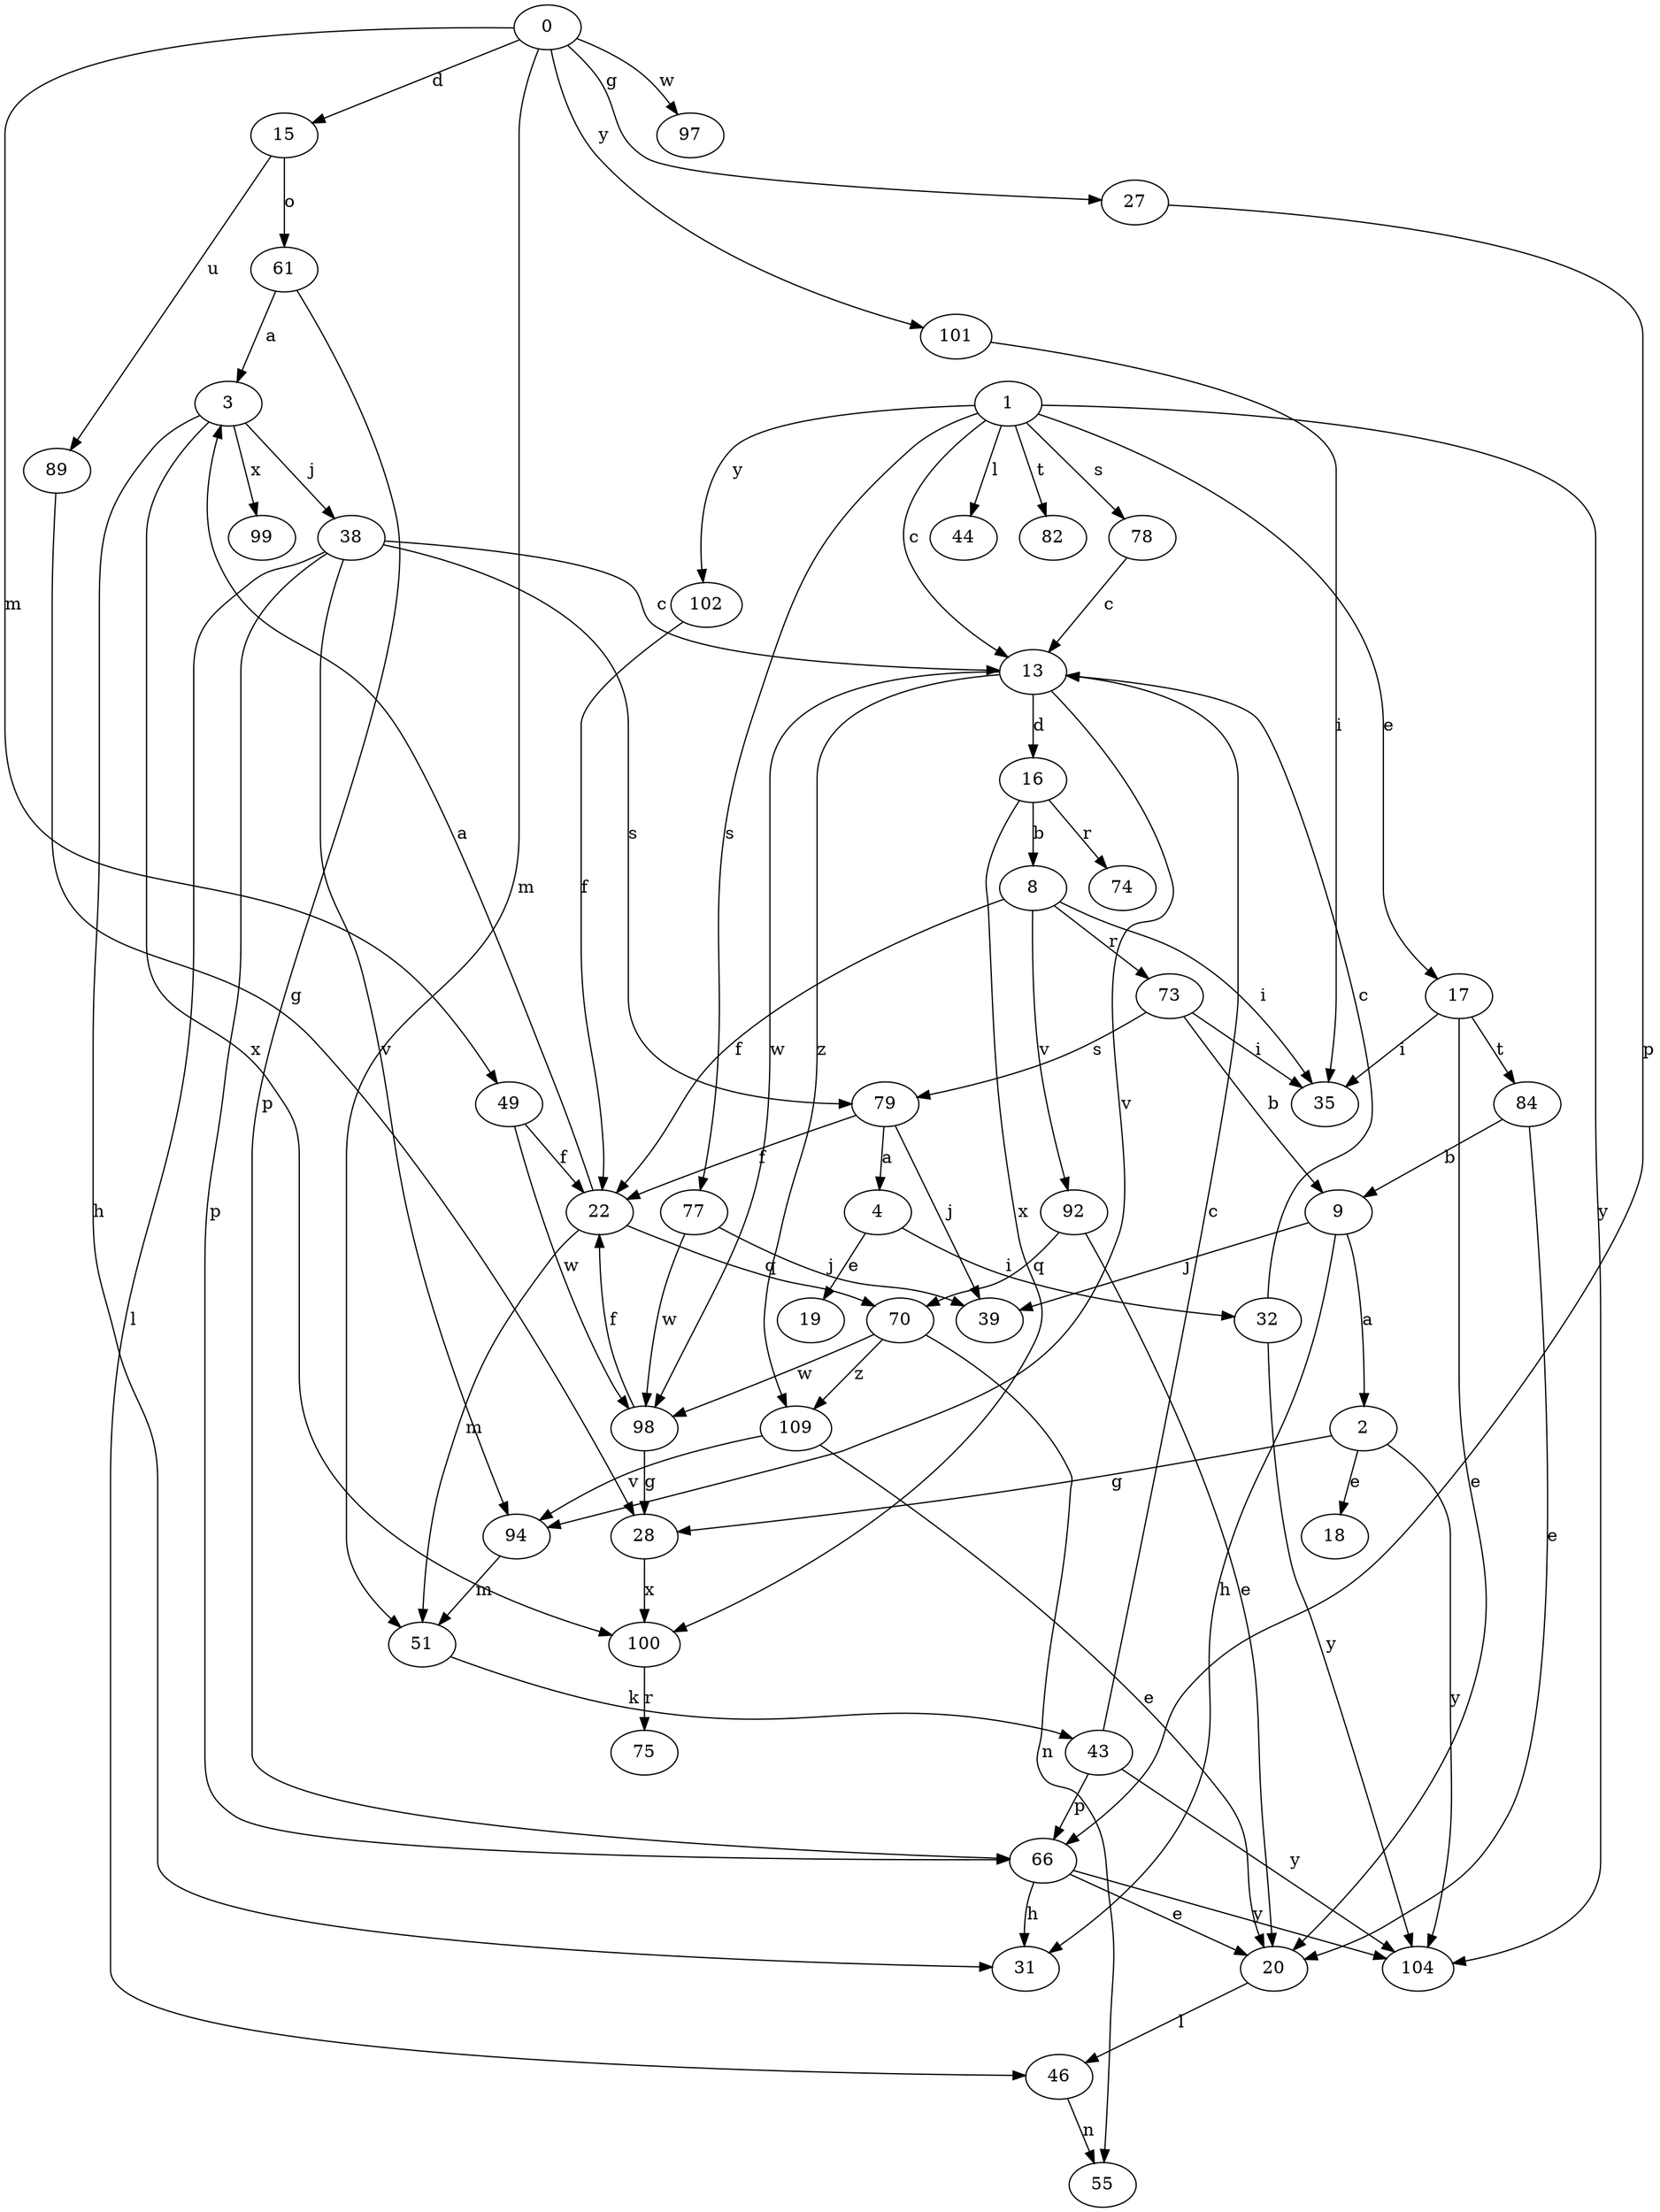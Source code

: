 strict digraph  {
0;
1;
2;
3;
4;
8;
9;
13;
15;
16;
17;
18;
19;
20;
22;
27;
28;
31;
32;
35;
38;
39;
43;
44;
46;
49;
51;
55;
61;
66;
70;
73;
74;
75;
77;
78;
79;
82;
84;
89;
92;
94;
97;
98;
99;
100;
101;
102;
104;
109;
0 -> 15  [label=d];
0 -> 27  [label=g];
0 -> 49  [label=m];
0 -> 51  [label=m];
0 -> 97  [label=w];
0 -> 101  [label=y];
1 -> 13  [label=c];
1 -> 17  [label=e];
1 -> 44  [label=l];
1 -> 77  [label=s];
1 -> 78  [label=s];
1 -> 82  [label=t];
1 -> 102  [label=y];
1 -> 104  [label=y];
2 -> 18  [label=e];
2 -> 28  [label=g];
2 -> 104  [label=y];
3 -> 31  [label=h];
3 -> 38  [label=j];
3 -> 99  [label=x];
3 -> 100  [label=x];
4 -> 19  [label=e];
4 -> 32  [label=i];
8 -> 22  [label=f];
8 -> 35  [label=i];
8 -> 73  [label=r];
8 -> 92  [label=v];
9 -> 2  [label=a];
9 -> 31  [label=h];
9 -> 39  [label=j];
13 -> 16  [label=d];
13 -> 94  [label=v];
13 -> 98  [label=w];
13 -> 109  [label=z];
15 -> 61  [label=o];
15 -> 89  [label=u];
16 -> 8  [label=b];
16 -> 74  [label=r];
16 -> 100  [label=x];
17 -> 20  [label=e];
17 -> 35  [label=i];
17 -> 84  [label=t];
20 -> 46  [label=l];
22 -> 3  [label=a];
22 -> 51  [label=m];
22 -> 70  [label=q];
27 -> 66  [label=p];
28 -> 100  [label=x];
32 -> 13  [label=c];
32 -> 104  [label=y];
38 -> 13  [label=c];
38 -> 46  [label=l];
38 -> 66  [label=p];
38 -> 79  [label=s];
38 -> 94  [label=v];
43 -> 13  [label=c];
43 -> 66  [label=p];
43 -> 104  [label=y];
46 -> 55  [label=n];
49 -> 22  [label=f];
49 -> 98  [label=w];
51 -> 43  [label=k];
61 -> 3  [label=a];
61 -> 66  [label=p];
66 -> 20  [label=e];
66 -> 31  [label=h];
66 -> 104  [label=y];
70 -> 55  [label=n];
70 -> 98  [label=w];
70 -> 109  [label=z];
73 -> 9  [label=b];
73 -> 35  [label=i];
73 -> 79  [label=s];
77 -> 39  [label=j];
77 -> 98  [label=w];
78 -> 13  [label=c];
79 -> 4  [label=a];
79 -> 22  [label=f];
79 -> 39  [label=j];
84 -> 9  [label=b];
84 -> 20  [label=e];
89 -> 28  [label=g];
92 -> 20  [label=e];
92 -> 70  [label=q];
94 -> 51  [label=m];
98 -> 22  [label=f];
98 -> 28  [label=g];
100 -> 75  [label=r];
101 -> 35  [label=i];
102 -> 22  [label=f];
109 -> 20  [label=e];
109 -> 94  [label=v];
}
